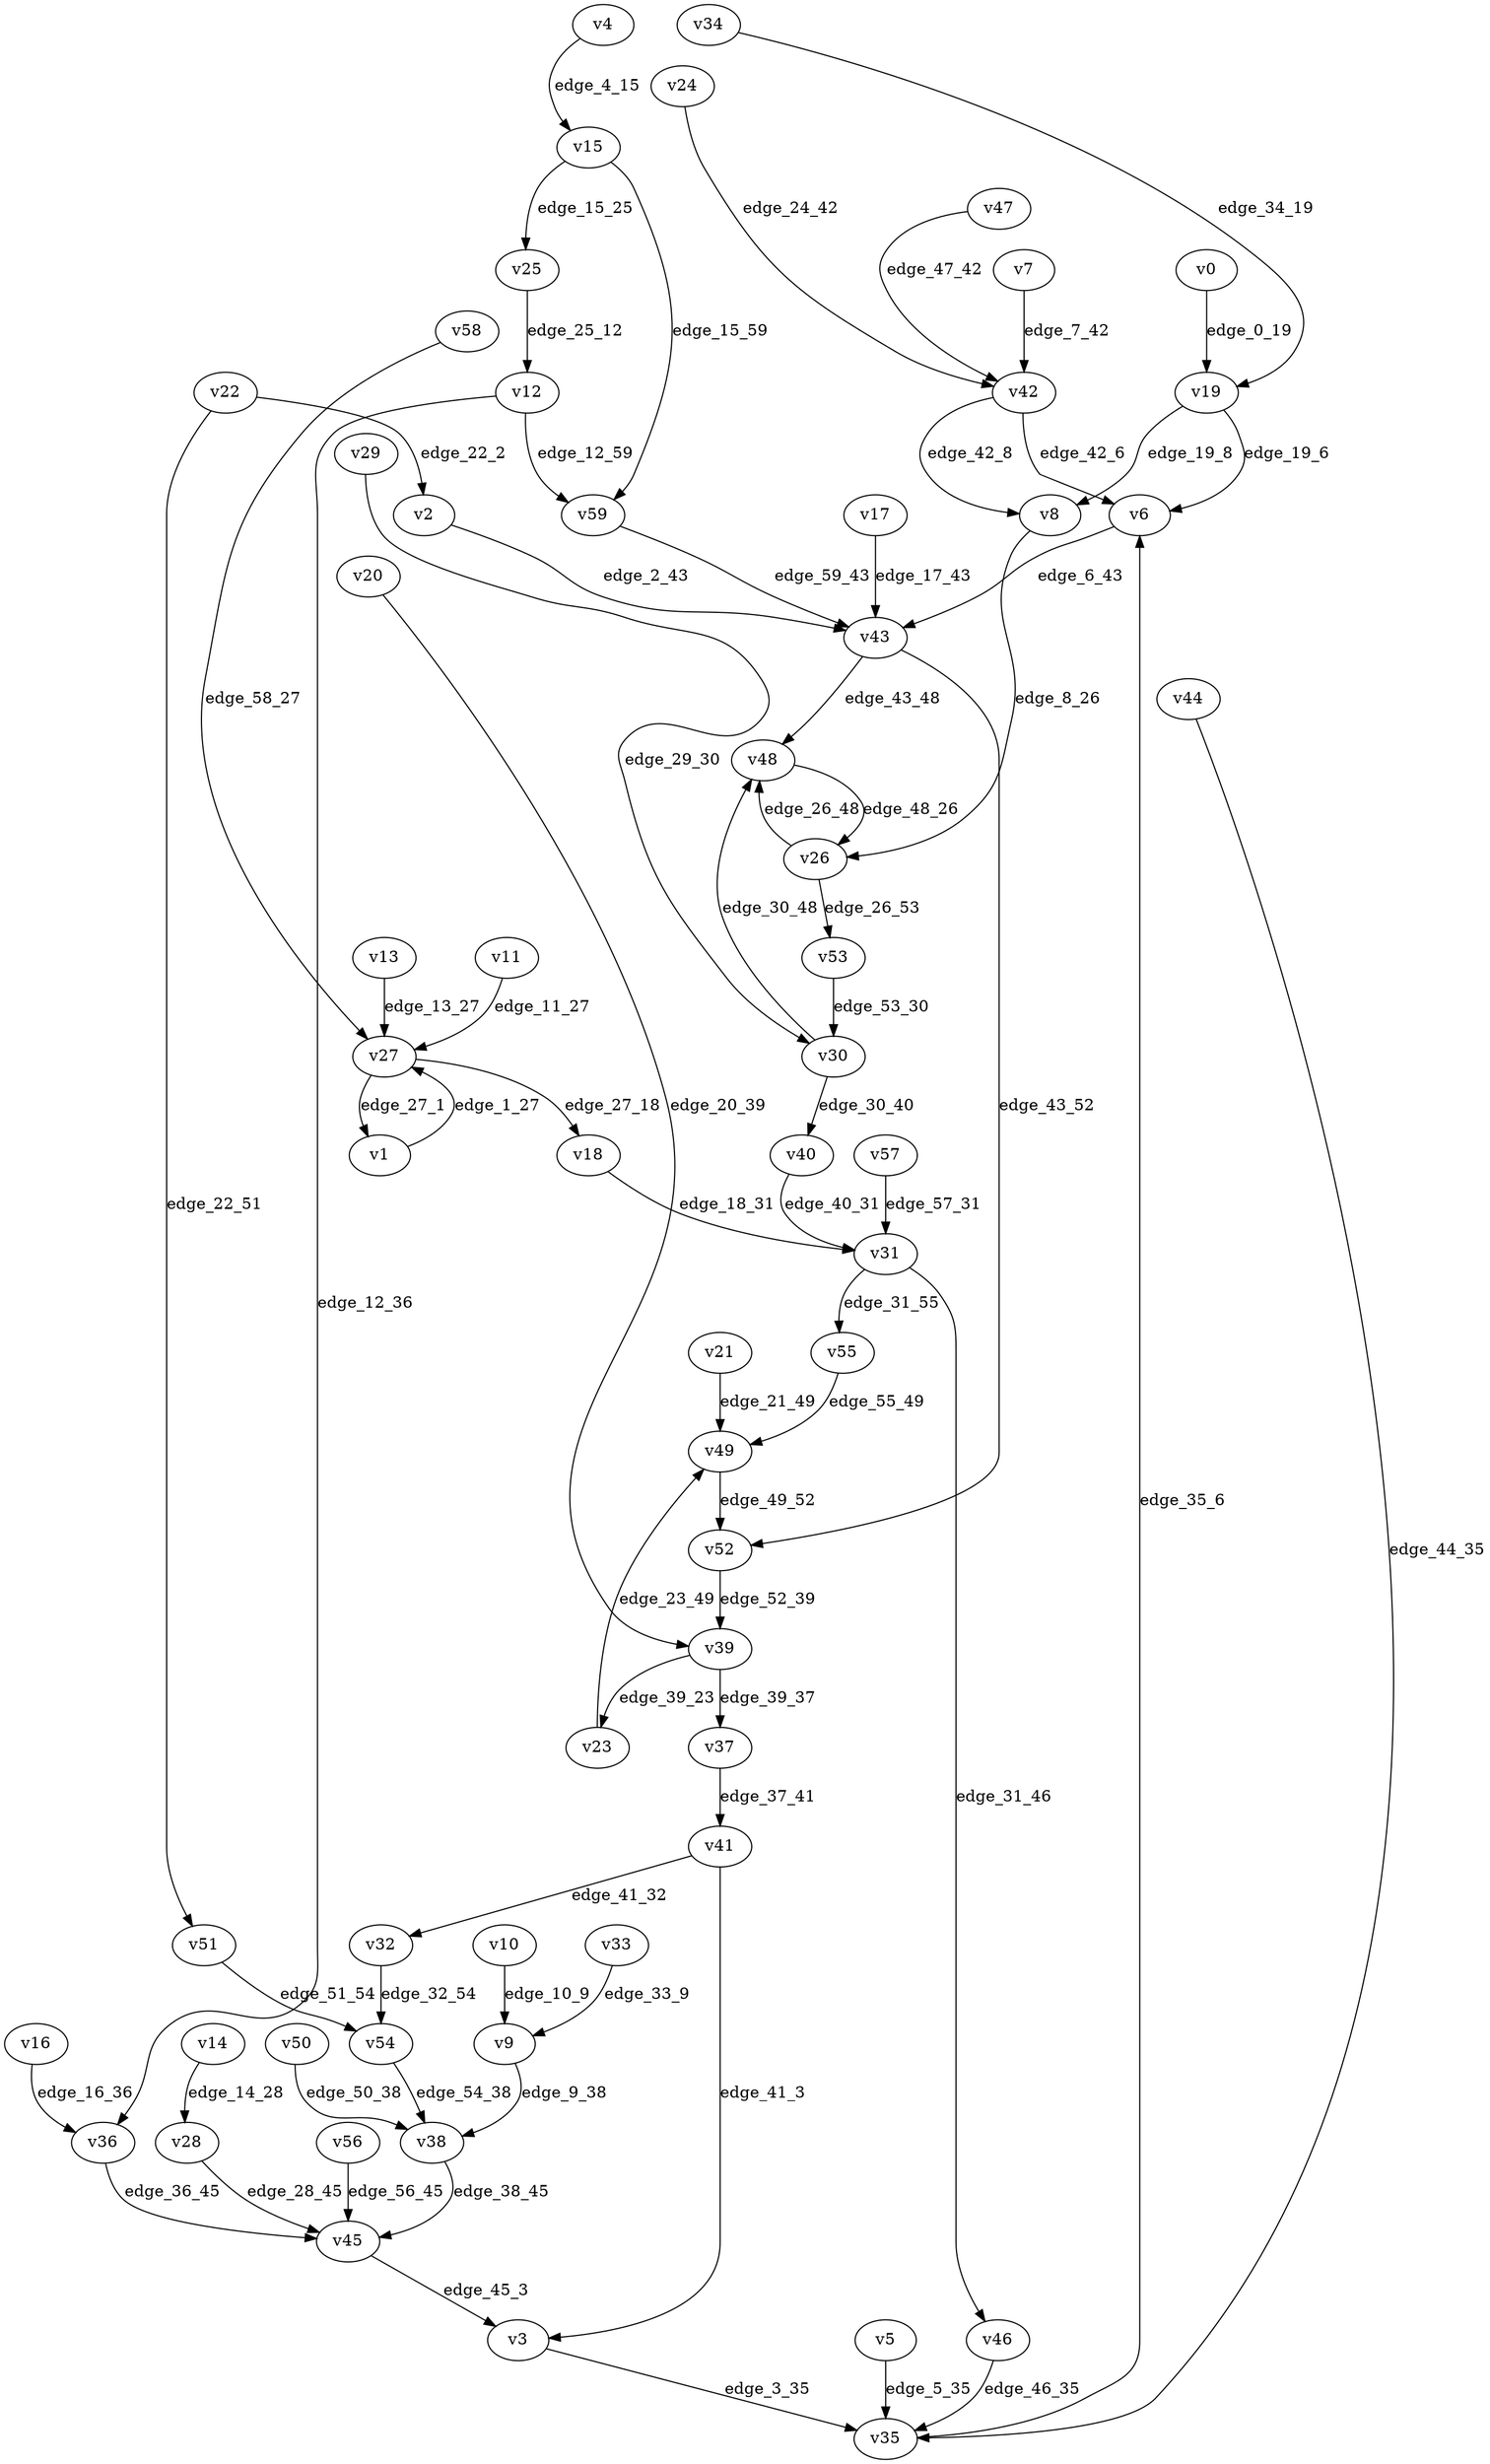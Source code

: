 digraph G {
    // Stochastic discounted game

    v0 [name="v0", player=1];
    v1 [name="v1", player=0];
    v2 [name="v2", player=0];
    v3 [name="v3", player=0];
    v4 [name="v4", player=0];
    v5 [name="v5", player=0];
    v6 [name="v6", player=0];
    v7 [name="v7", player=1];
    v8 [name="v8", player=0];
    v9 [name="v9", player=-1];
    v10 [name="v10", player=1];
    v11 [name="v11", player=0];
    v12 [name="v12", player=-1];
    v13 [name="v13", player=0];
    v14 [name="v14", player=-1];
    v15 [name="v15", player=-1];
    v16 [name="v16", player=-1];
    v17 [name="v17", player=0];
    v18 [name="v18", player=0];
    v19 [name="v19", player=-1];
    v20 [name="v20", player=1];
    v21 [name="v21", player=1];
    v22 [name="v22", player=-1];
    v23 [name="v23", player=0];
    v24 [name="v24", player=1];
    v25 [name="v25", player=1];
    v26 [name="v26", player=-1];
    v27 [name="v27", player=-1];
    v28 [name="v28", player=1];
    v29 [name="v29", player=0];
    v30 [name="v30", player=-1];
    v31 [name="v31", player=-1];
    v32 [name="v32", player=0];
    v33 [name="v33", player=1];
    v34 [name="v34", player=0];
    v35 [name="v35", player=-1];
    v36 [name="v36", player=0];
    v37 [name="v37", player=0];
    v38 [name="v38", player=1];
    v39 [name="v39", player=-1];
    v40 [name="v40", player=1];
    v41 [name="v41", player=-1];
    v42 [name="v42", player=-1];
    v43 [name="v43", player=-1];
    v44 [name="v44", player=1];
    v45 [name="v45", player=-1];
    v46 [name="v46", player=1];
    v47 [name="v47", player=1];
    v48 [name="v48", player=0];
    v49 [name="v49", player=-1];
    v50 [name="v50", player=-1];
    v51 [name="v51", player=1];
    v52 [name="v52", player=0];
    v53 [name="v53", player=1];
    v54 [name="v54", player=-1];
    v55 [name="v55", player=1];
    v56 [name="v56", player=1];
    v57 [name="v57", player=1];
    v58 [name="v58", player=0];
    v59 [name="v59", player=1];

    v0 -> v19 [label="edge_0_19", weight=5.662394, discount=0.856317];
    v1 -> v27 [label="edge_1_27", weight=-9.500885, discount=0.252895];
    v2 -> v43 [label="edge_2_43", weight=-5.795110, discount=0.177154];
    v3 -> v35 [label="edge_3_35", weight=0.301355, discount=0.105340];
    v4 -> v15 [label="edge_4_15", weight=-8.563414, discount=0.615775];
    v5 -> v35 [label="edge_5_35", weight=9.673459, discount=0.799358];
    v6 -> v43 [label="edge_6_43", weight=-7.161396, discount=0.252682];
    v7 -> v42 [label="edge_7_42", weight=1.277040, discount=0.338713];
    v8 -> v26 [label="edge_8_26", weight=-3.572973, discount=0.426520];
    v9 -> v38 [label="edge_9_38", probability=1.000000];
    v10 -> v9 [label="edge_10_9", weight=9.287679, discount=0.892958];
    v11 -> v27 [label="edge_11_27", weight=1.060151, discount=0.179406];
    v12 -> v59 [label="edge_12_59", probability=0.359832];
    v12 -> v36 [label="edge_12_36", probability=0.640168];
    v13 -> v27 [label="edge_13_27", weight=7.889449, discount=0.156269];
    v14 -> v28 [label="edge_14_28", probability=1.000000];
    v15 -> v59 [label="edge_15_59", probability=0.439793];
    v15 -> v25 [label="edge_15_25", probability=0.560207];
    v16 -> v36 [label="edge_16_36", probability=1.000000];
    v17 -> v43 [label="edge_17_43", weight=9.586389, discount=0.875332];
    v18 -> v31 [label="edge_18_31", weight=-9.813451, discount=0.197900];
    v19 -> v6 [label="edge_19_6", probability=0.668571];
    v19 -> v8 [label="edge_19_8", probability=0.331429];
    v20 -> v39 [label="edge_20_39", weight=-2.263300, discount=0.325924];
    v21 -> v49 [label="edge_21_49", weight=5.815898, discount=0.282111];
    v22 -> v51 [label="edge_22_51", probability=0.565944];
    v22 -> v2 [label="edge_22_2", probability=0.434056];
    v23 -> v49 [label="edge_23_49", weight=-7.972227, discount=0.423914];
    v24 -> v42 [label="edge_24_42", weight=-0.338172, discount=0.752874];
    v25 -> v12 [label="edge_25_12", weight=8.433940, discount=0.700112];
    v26 -> v48 [label="edge_26_48", probability=0.667060];
    v26 -> v53 [label="edge_26_53", probability=0.332940];
    v27 -> v18 [label="edge_27_18", probability=0.480661];
    v27 -> v1 [label="edge_27_1", probability=0.519339];
    v28 -> v45 [label="edge_28_45", weight=-4.059166, discount=0.302966];
    v29 -> v30 [label="edge_29_30", weight=-9.598185, discount=0.896054];
    v30 -> v48 [label="edge_30_48", probability=0.608694];
    v30 -> v40 [label="edge_30_40", probability=0.391306];
    v31 -> v55 [label="edge_31_55", probability=0.513271];
    v31 -> v46 [label="edge_31_46", probability=0.486729];
    v32 -> v54 [label="edge_32_54", weight=5.362019, discount=0.603875];
    v33 -> v9 [label="edge_33_9", weight=7.617807, discount=0.846621];
    v34 -> v19 [label="edge_34_19", weight=-9.093633, discount=0.556572];
    v35 -> v6 [label="edge_35_6", probability=1.000000];
    v36 -> v45 [label="edge_36_45", weight=2.555275, discount=0.479672];
    v37 -> v41 [label="edge_37_41", weight=7.946732, discount=0.290855];
    v38 -> v45 [label="edge_38_45", weight=-2.631832, discount=0.281735];
    v39 -> v23 [label="edge_39_23", probability=0.661565];
    v39 -> v37 [label="edge_39_37", probability=0.338435];
    v40 -> v31 [label="edge_40_31", weight=0.672545, discount=0.884836];
    v41 -> v3 [label="edge_41_3", probability=0.314712];
    v41 -> v32 [label="edge_41_32", probability=0.685288];
    v42 -> v6 [label="edge_42_6", probability=0.579466];
    v42 -> v8 [label="edge_42_8", probability=0.420534];
    v43 -> v48 [label="edge_43_48", probability=0.637633];
    v43 -> v52 [label="edge_43_52", probability=0.362367];
    v44 -> v35 [label="edge_44_35", weight=-4.061503, discount=0.827685];
    v45 -> v3 [label="edge_45_3", probability=1.000000];
    v46 -> v35 [label="edge_46_35", weight=3.406675, discount=0.551144];
    v47 -> v42 [label="edge_47_42", weight=-1.214120, discount=0.139439];
    v48 -> v26 [label="edge_48_26", weight=-4.168573, discount=0.213400];
    v49 -> v52 [label="edge_49_52", probability=1.000000];
    v50 -> v38 [label="edge_50_38", probability=1.000000];
    v51 -> v54 [label="edge_51_54", weight=6.332268, discount=0.861003];
    v52 -> v39 [label="edge_52_39", weight=9.483241, discount=0.843524];
    v53 -> v30 [label="edge_53_30", weight=8.025862, discount=0.177847];
    v54 -> v38 [label="edge_54_38", probability=1.000000];
    v55 -> v49 [label="edge_55_49", weight=4.597229, discount=0.117802];
    v56 -> v45 [label="edge_56_45", weight=9.532631, discount=0.345285];
    v57 -> v31 [label="edge_57_31", weight=9.010086, discount=0.374629];
    v58 -> v27 [label="edge_58_27", weight=-1.587981, discount=0.428674];
    v59 -> v43 [label="edge_59_43", weight=-6.068852, discount=0.571423];
}